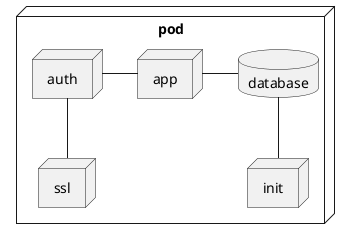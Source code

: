 # tag::podService[]
@startuml
node pod {
    node auth
    node app
    node ssl
    node init
    database database

    auth - app
    auth -- ssl
    database -- init
    app - database
}
@enduml
# end::podService[]

# tag::serviceLb[]
@startuml

actor User
node Service

note left of Service : "10.0.0.1"

node Pod1
node Pod2

User --> Service
Service --> Pod1 : "Load Balancing"
Service --> Pod2 : "Load Balancing"
@enduml
# end::serviceLb[]
